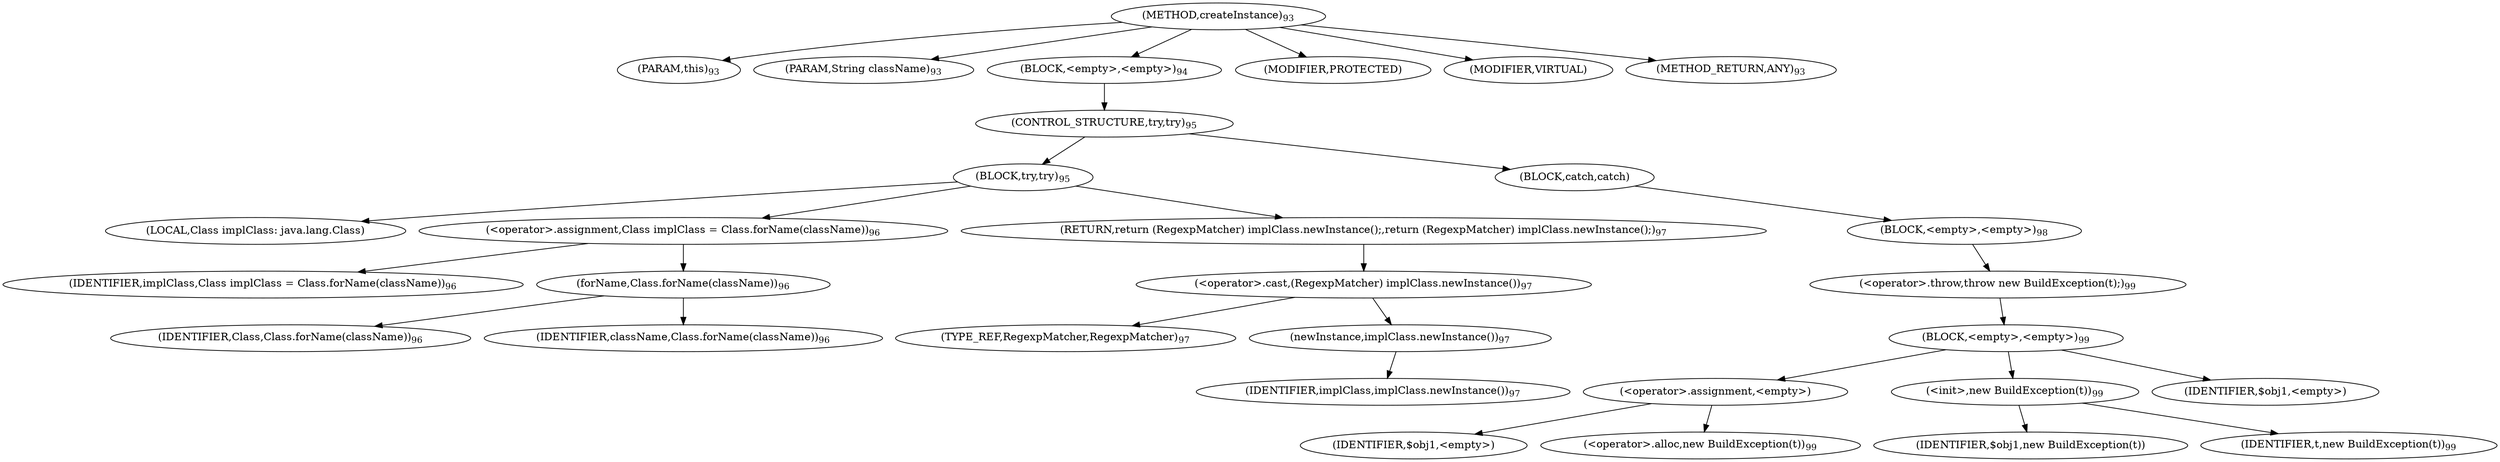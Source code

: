 digraph "createInstance" {  
"70" [label = <(METHOD,createInstance)<SUB>93</SUB>> ]
"71" [label = <(PARAM,this)<SUB>93</SUB>> ]
"72" [label = <(PARAM,String className)<SUB>93</SUB>> ]
"73" [label = <(BLOCK,&lt;empty&gt;,&lt;empty&gt;)<SUB>94</SUB>> ]
"74" [label = <(CONTROL_STRUCTURE,try,try)<SUB>95</SUB>> ]
"75" [label = <(BLOCK,try,try)<SUB>95</SUB>> ]
"76" [label = <(LOCAL,Class implClass: java.lang.Class)> ]
"77" [label = <(&lt;operator&gt;.assignment,Class implClass = Class.forName(className))<SUB>96</SUB>> ]
"78" [label = <(IDENTIFIER,implClass,Class implClass = Class.forName(className))<SUB>96</SUB>> ]
"79" [label = <(forName,Class.forName(className))<SUB>96</SUB>> ]
"80" [label = <(IDENTIFIER,Class,Class.forName(className))<SUB>96</SUB>> ]
"81" [label = <(IDENTIFIER,className,Class.forName(className))<SUB>96</SUB>> ]
"82" [label = <(RETURN,return (RegexpMatcher) implClass.newInstance();,return (RegexpMatcher) implClass.newInstance();)<SUB>97</SUB>> ]
"83" [label = <(&lt;operator&gt;.cast,(RegexpMatcher) implClass.newInstance())<SUB>97</SUB>> ]
"84" [label = <(TYPE_REF,RegexpMatcher,RegexpMatcher)<SUB>97</SUB>> ]
"85" [label = <(newInstance,implClass.newInstance())<SUB>97</SUB>> ]
"86" [label = <(IDENTIFIER,implClass,implClass.newInstance())<SUB>97</SUB>> ]
"87" [label = <(BLOCK,catch,catch)> ]
"88" [label = <(BLOCK,&lt;empty&gt;,&lt;empty&gt;)<SUB>98</SUB>> ]
"89" [label = <(&lt;operator&gt;.throw,throw new BuildException(t);)<SUB>99</SUB>> ]
"90" [label = <(BLOCK,&lt;empty&gt;,&lt;empty&gt;)<SUB>99</SUB>> ]
"91" [label = <(&lt;operator&gt;.assignment,&lt;empty&gt;)> ]
"92" [label = <(IDENTIFIER,$obj1,&lt;empty&gt;)> ]
"93" [label = <(&lt;operator&gt;.alloc,new BuildException(t))<SUB>99</SUB>> ]
"94" [label = <(&lt;init&gt;,new BuildException(t))<SUB>99</SUB>> ]
"95" [label = <(IDENTIFIER,$obj1,new BuildException(t))> ]
"96" [label = <(IDENTIFIER,t,new BuildException(t))<SUB>99</SUB>> ]
"97" [label = <(IDENTIFIER,$obj1,&lt;empty&gt;)> ]
"98" [label = <(MODIFIER,PROTECTED)> ]
"99" [label = <(MODIFIER,VIRTUAL)> ]
"100" [label = <(METHOD_RETURN,ANY)<SUB>93</SUB>> ]
  "70" -> "71" 
  "70" -> "72" 
  "70" -> "73" 
  "70" -> "98" 
  "70" -> "99" 
  "70" -> "100" 
  "73" -> "74" 
  "74" -> "75" 
  "74" -> "87" 
  "75" -> "76" 
  "75" -> "77" 
  "75" -> "82" 
  "77" -> "78" 
  "77" -> "79" 
  "79" -> "80" 
  "79" -> "81" 
  "82" -> "83" 
  "83" -> "84" 
  "83" -> "85" 
  "85" -> "86" 
  "87" -> "88" 
  "88" -> "89" 
  "89" -> "90" 
  "90" -> "91" 
  "90" -> "94" 
  "90" -> "97" 
  "91" -> "92" 
  "91" -> "93" 
  "94" -> "95" 
  "94" -> "96" 
}
